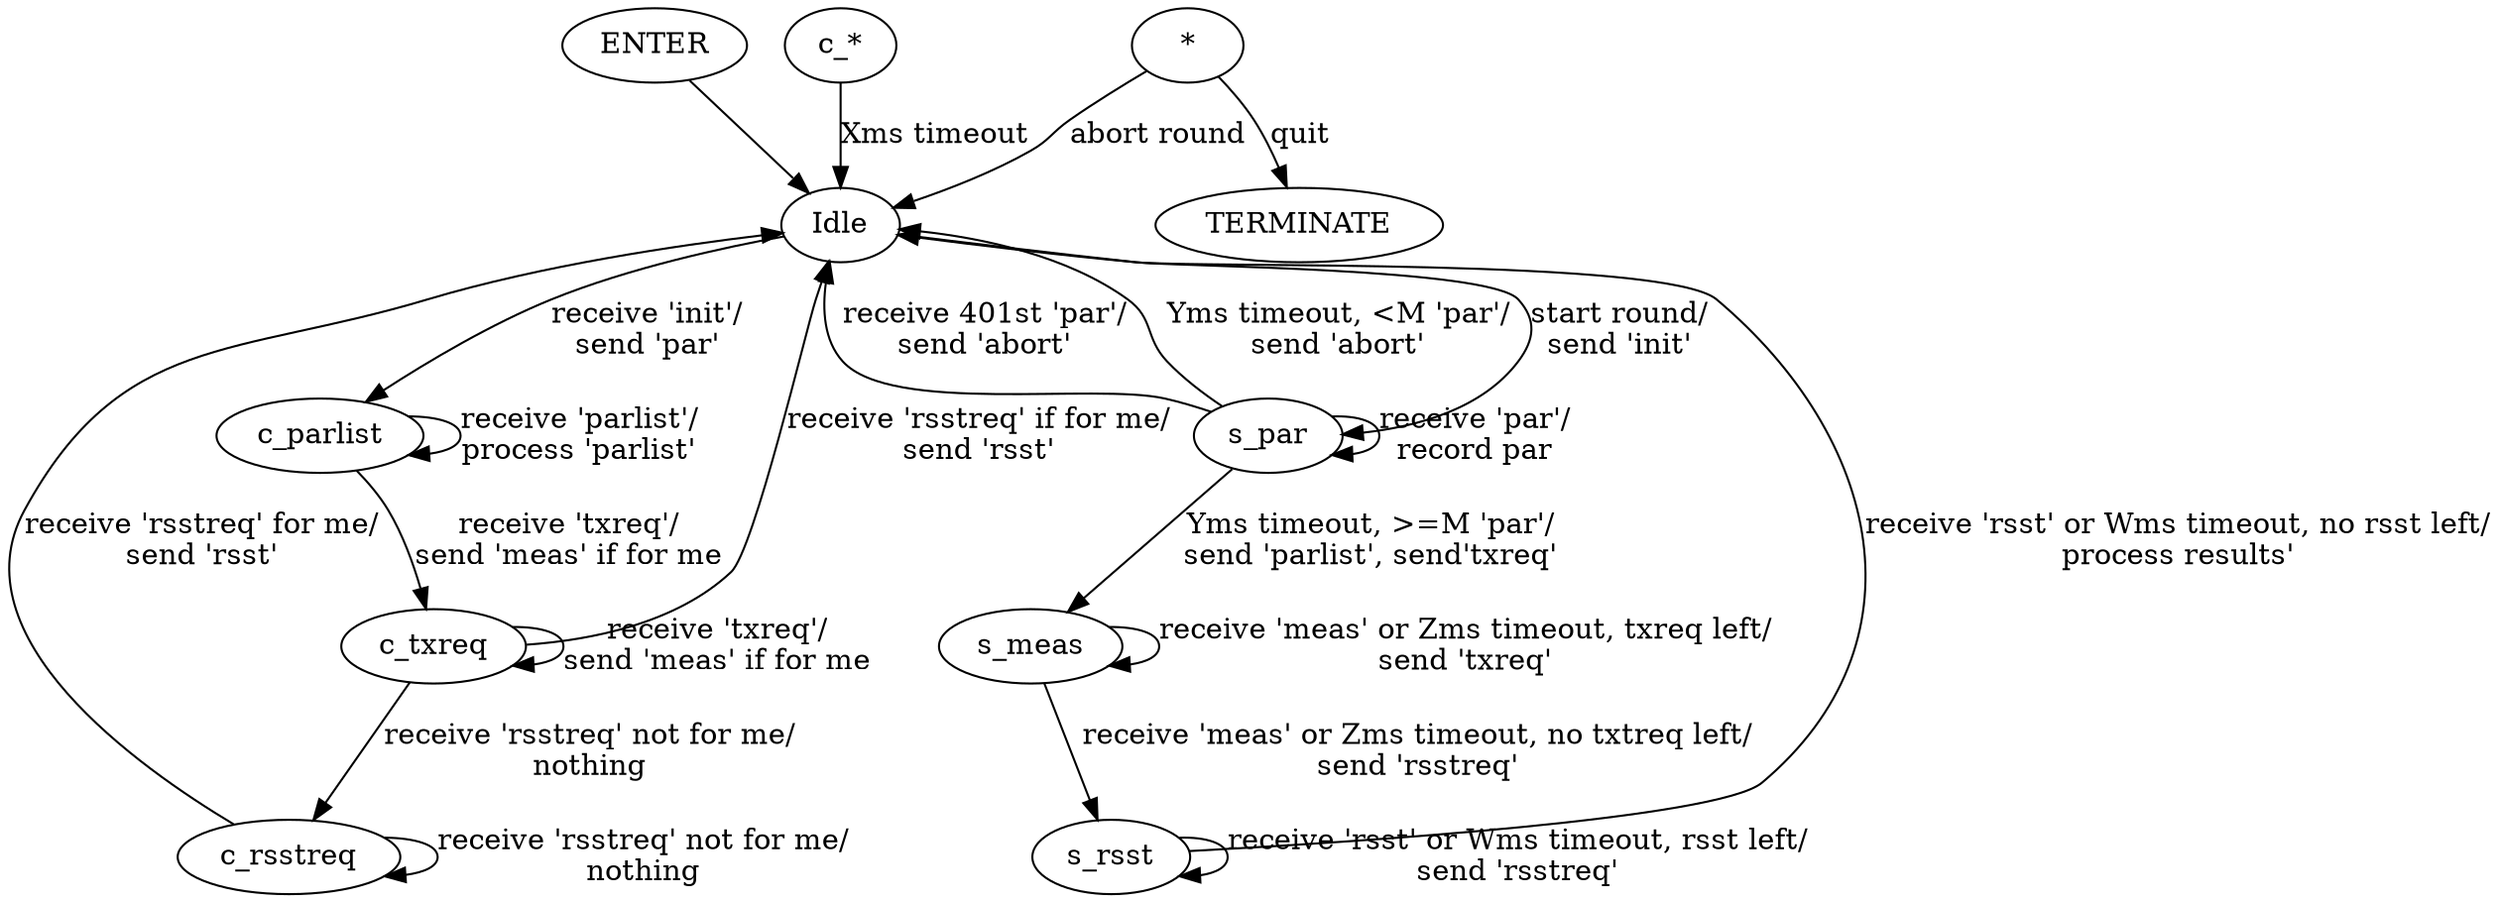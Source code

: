 digraph fsm {
	ENTER; Idle; TERMINATE; "*";
	ENTER->Idle ;
	"*"->Idle [label="abort round"];
	"*"->TERMINATE [label="quit"];
	"c_*"; c_parlist; c_txreq; c_rsstreq
	"c_*"->Idle [label="Xms timeout"];
	Idle->c_parlist [label="receive 'init'/\nsend 'par'"];
	c_parlist->c_parlist [label="receive 'parlist'/\nprocess 'parlist'"];
	c_parlist->c_txreq [label="receive 'txreq'/\nsend 'meas' if for me"];
	c_txreq->c_txreq [label="receive 'txreq'/\nsend 'meas' if for me"];
	c_txreq->Idle [label="receive 'rsstreq' if for me/\nsend 'rsst'"];
	c_txreq->c_rsstreq [label="receive 'rsstreq' not for me/\nnothing"];
	c_rsstreq->c_rsstreq[label="receive 'rsstreq' not for me/\nnothing"];
	c_rsstreq->Idle [label="receive 'rsstreq' for me/\nsend 'rsst'"];
	s_par; s_meas; s_rsst;
	Idle->s_par [label="start round/\nsend 'init'"];
	s_par->s_par [label="receive 'par'/\nrecord par"];
	s_par->Idle [label="receive 401st 'par'/\nsend 'abort'"];
	s_par->Idle [label="Yms timeout, <M 'par'/\nsend 'abort'"];
	s_par->s_meas [label="Yms timeout, >=M 'par'/\nsend 'parlist', send'txreq'"];
	s_meas->s_meas [label="receive 'meas' or Zms timeout, txreq left/\nsend 'txreq'"];
	s_meas->s_rsst [label="receive 'meas' or Zms timeout, no txtreq left/\nsend 'rsstreq'"];
	s_rsst->s_rsst [label="receive 'rsst' or Wms timeout, rsst left/\nsend 'rsstreq'"];
	s_rsst->Idle [label="receive 'rsst' or Wms timeout, no rsst left/\nprocess results'"];
}

